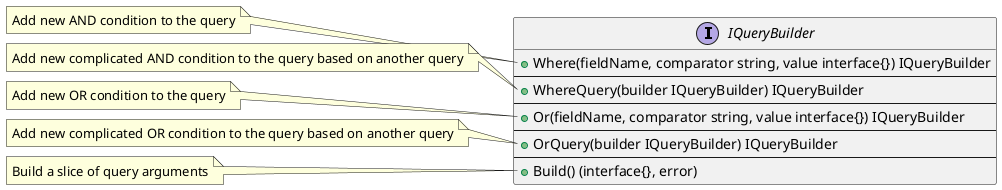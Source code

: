 @startuml IQueryBuilder
interface IQueryBuilder {
    +Where(fieldName, comparator string, value interface{}) IQueryBuilder
    --
    +WhereQuery(builder IQueryBuilder) IQueryBuilder
    --
    +Or(fieldName, comparator string, value interface{}) IQueryBuilder
    --
    +OrQuery(builder IQueryBuilder) IQueryBuilder
    --
    +Build() (interface{}, error)
}
note left of IQueryBuilder::Where
    Add new AND condition to the query
end note
note left of IQueryBuilder::WhereQuery
    Add new complicated AND condition to the query based on another query
end note
note left of IQueryBuilder::Or
    Add new OR condition to the query
end note
note left of IQueryBuilder::OrQuery
    Add new complicated OR condition to the query based on another query
end note
note left of IQueryBuilder::Build()
    Build a slice of query arguments
end note
@enduml
